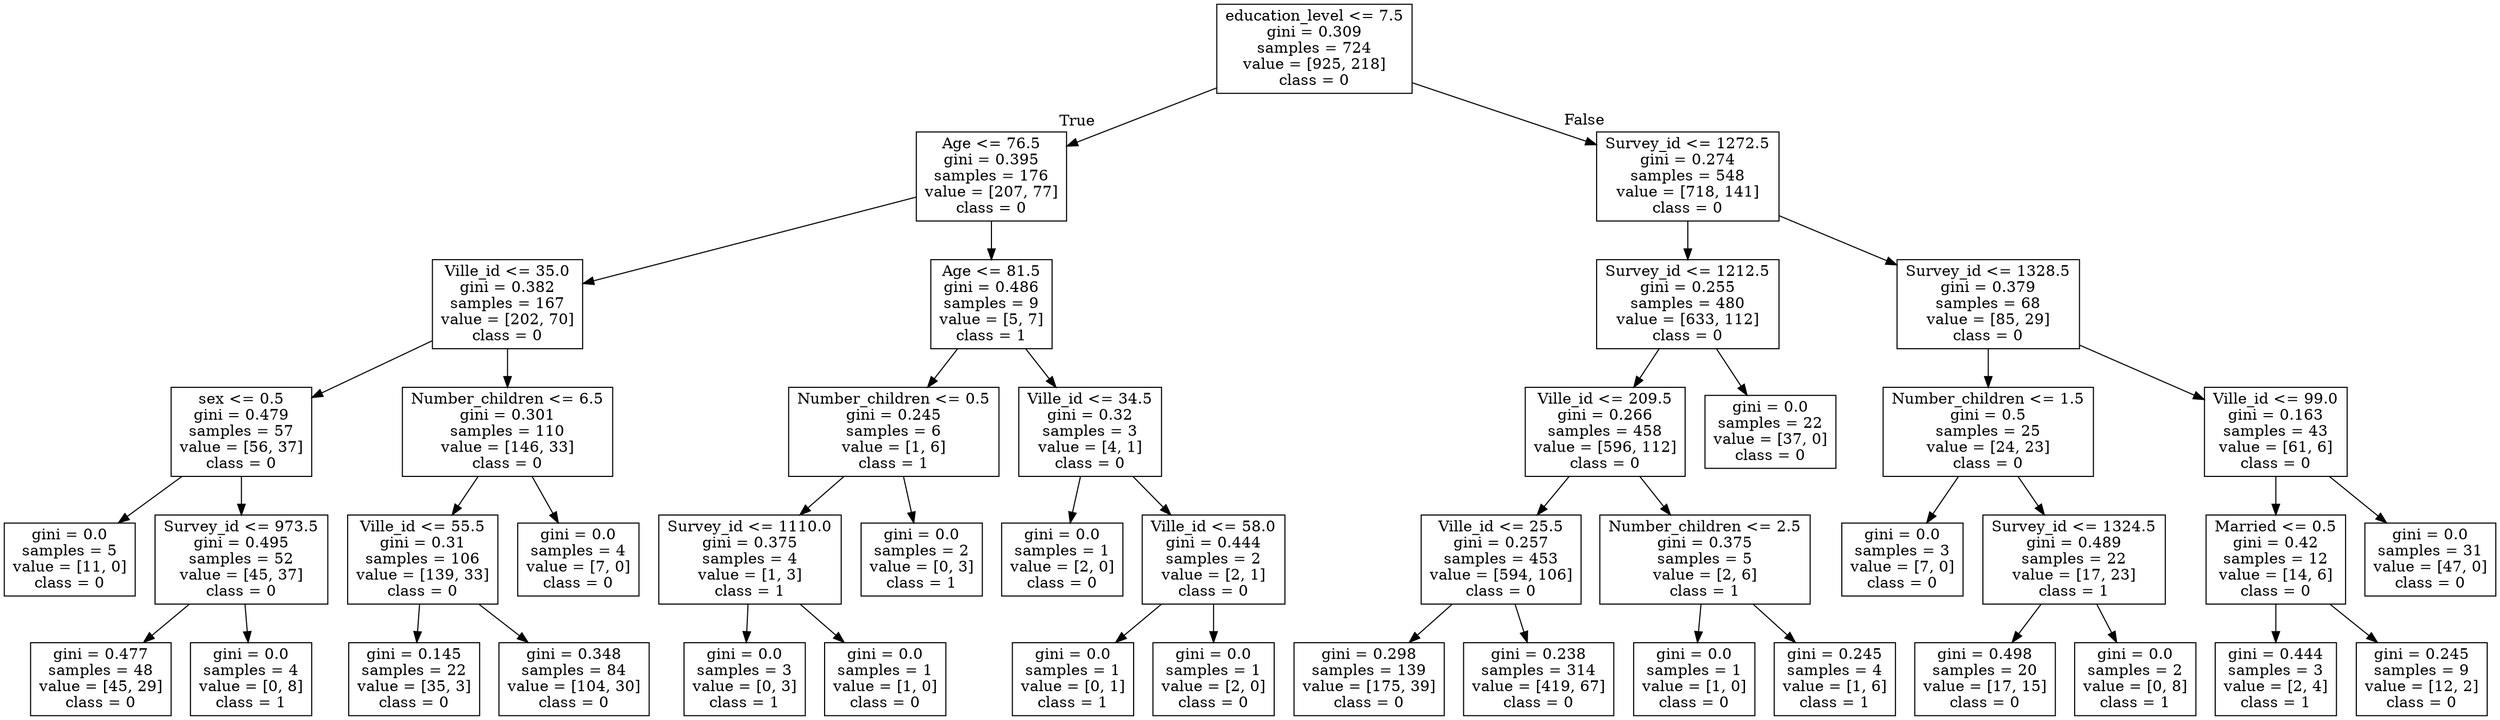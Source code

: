 digraph Tree {
node [shape=box] ;
0 [label="education_level <= 7.5\ngini = 0.309\nsamples = 724\nvalue = [925, 218]\nclass = 0"] ;
1 [label="Age <= 76.5\ngini = 0.395\nsamples = 176\nvalue = [207, 77]\nclass = 0"] ;
0 -> 1 [labeldistance=2.5, labelangle=45, headlabel="True"] ;
2 [label="Ville_id <= 35.0\ngini = 0.382\nsamples = 167\nvalue = [202, 70]\nclass = 0"] ;
1 -> 2 ;
3 [label="sex <= 0.5\ngini = 0.479\nsamples = 57\nvalue = [56, 37]\nclass = 0"] ;
2 -> 3 ;
4 [label="gini = 0.0\nsamples = 5\nvalue = [11, 0]\nclass = 0"] ;
3 -> 4 ;
5 [label="Survey_id <= 973.5\ngini = 0.495\nsamples = 52\nvalue = [45, 37]\nclass = 0"] ;
3 -> 5 ;
6 [label="gini = 0.477\nsamples = 48\nvalue = [45, 29]\nclass = 0"] ;
5 -> 6 ;
7 [label="gini = 0.0\nsamples = 4\nvalue = [0, 8]\nclass = 1"] ;
5 -> 7 ;
8 [label="Number_children <= 6.5\ngini = 0.301\nsamples = 110\nvalue = [146, 33]\nclass = 0"] ;
2 -> 8 ;
9 [label="Ville_id <= 55.5\ngini = 0.31\nsamples = 106\nvalue = [139, 33]\nclass = 0"] ;
8 -> 9 ;
10 [label="gini = 0.145\nsamples = 22\nvalue = [35, 3]\nclass = 0"] ;
9 -> 10 ;
11 [label="gini = 0.348\nsamples = 84\nvalue = [104, 30]\nclass = 0"] ;
9 -> 11 ;
12 [label="gini = 0.0\nsamples = 4\nvalue = [7, 0]\nclass = 0"] ;
8 -> 12 ;
13 [label="Age <= 81.5\ngini = 0.486\nsamples = 9\nvalue = [5, 7]\nclass = 1"] ;
1 -> 13 ;
14 [label="Number_children <= 0.5\ngini = 0.245\nsamples = 6\nvalue = [1, 6]\nclass = 1"] ;
13 -> 14 ;
15 [label="Survey_id <= 1110.0\ngini = 0.375\nsamples = 4\nvalue = [1, 3]\nclass = 1"] ;
14 -> 15 ;
16 [label="gini = 0.0\nsamples = 3\nvalue = [0, 3]\nclass = 1"] ;
15 -> 16 ;
17 [label="gini = 0.0\nsamples = 1\nvalue = [1, 0]\nclass = 0"] ;
15 -> 17 ;
18 [label="gini = 0.0\nsamples = 2\nvalue = [0, 3]\nclass = 1"] ;
14 -> 18 ;
19 [label="Ville_id <= 34.5\ngini = 0.32\nsamples = 3\nvalue = [4, 1]\nclass = 0"] ;
13 -> 19 ;
20 [label="gini = 0.0\nsamples = 1\nvalue = [2, 0]\nclass = 0"] ;
19 -> 20 ;
21 [label="Ville_id <= 58.0\ngini = 0.444\nsamples = 2\nvalue = [2, 1]\nclass = 0"] ;
19 -> 21 ;
22 [label="gini = 0.0\nsamples = 1\nvalue = [0, 1]\nclass = 1"] ;
21 -> 22 ;
23 [label="gini = 0.0\nsamples = 1\nvalue = [2, 0]\nclass = 0"] ;
21 -> 23 ;
24 [label="Survey_id <= 1272.5\ngini = 0.274\nsamples = 548\nvalue = [718, 141]\nclass = 0"] ;
0 -> 24 [labeldistance=2.5, labelangle=-45, headlabel="False"] ;
25 [label="Survey_id <= 1212.5\ngini = 0.255\nsamples = 480\nvalue = [633, 112]\nclass = 0"] ;
24 -> 25 ;
26 [label="Ville_id <= 209.5\ngini = 0.266\nsamples = 458\nvalue = [596, 112]\nclass = 0"] ;
25 -> 26 ;
27 [label="Ville_id <= 25.5\ngini = 0.257\nsamples = 453\nvalue = [594, 106]\nclass = 0"] ;
26 -> 27 ;
28 [label="gini = 0.298\nsamples = 139\nvalue = [175, 39]\nclass = 0"] ;
27 -> 28 ;
29 [label="gini = 0.238\nsamples = 314\nvalue = [419, 67]\nclass = 0"] ;
27 -> 29 ;
30 [label="Number_children <= 2.5\ngini = 0.375\nsamples = 5\nvalue = [2, 6]\nclass = 1"] ;
26 -> 30 ;
31 [label="gini = 0.0\nsamples = 1\nvalue = [1, 0]\nclass = 0"] ;
30 -> 31 ;
32 [label="gini = 0.245\nsamples = 4\nvalue = [1, 6]\nclass = 1"] ;
30 -> 32 ;
33 [label="gini = 0.0\nsamples = 22\nvalue = [37, 0]\nclass = 0"] ;
25 -> 33 ;
34 [label="Survey_id <= 1328.5\ngini = 0.379\nsamples = 68\nvalue = [85, 29]\nclass = 0"] ;
24 -> 34 ;
35 [label="Number_children <= 1.5\ngini = 0.5\nsamples = 25\nvalue = [24, 23]\nclass = 0"] ;
34 -> 35 ;
36 [label="gini = 0.0\nsamples = 3\nvalue = [7, 0]\nclass = 0"] ;
35 -> 36 ;
37 [label="Survey_id <= 1324.5\ngini = 0.489\nsamples = 22\nvalue = [17, 23]\nclass = 1"] ;
35 -> 37 ;
38 [label="gini = 0.498\nsamples = 20\nvalue = [17, 15]\nclass = 0"] ;
37 -> 38 ;
39 [label="gini = 0.0\nsamples = 2\nvalue = [0, 8]\nclass = 1"] ;
37 -> 39 ;
40 [label="Ville_id <= 99.0\ngini = 0.163\nsamples = 43\nvalue = [61, 6]\nclass = 0"] ;
34 -> 40 ;
41 [label="Married <= 0.5\ngini = 0.42\nsamples = 12\nvalue = [14, 6]\nclass = 0"] ;
40 -> 41 ;
42 [label="gini = 0.444\nsamples = 3\nvalue = [2, 4]\nclass = 1"] ;
41 -> 42 ;
43 [label="gini = 0.245\nsamples = 9\nvalue = [12, 2]\nclass = 0"] ;
41 -> 43 ;
44 [label="gini = 0.0\nsamples = 31\nvalue = [47, 0]\nclass = 0"] ;
40 -> 44 ;
}